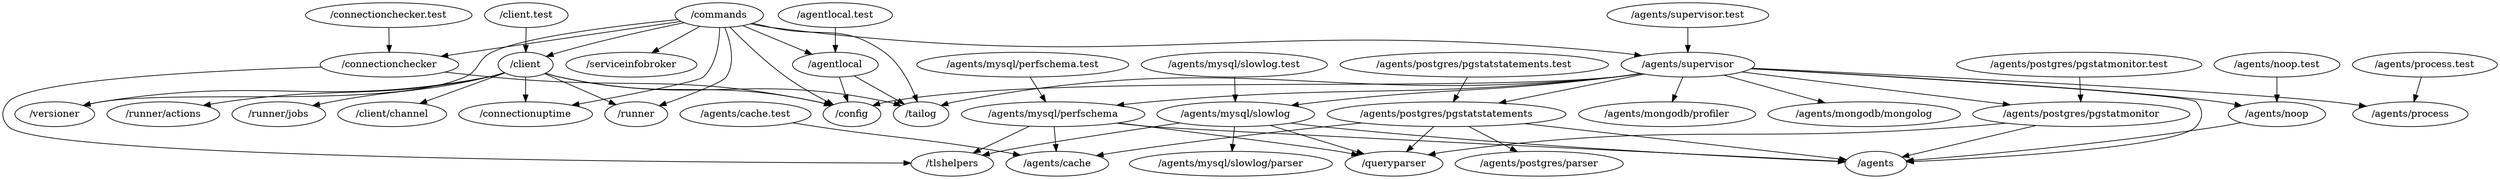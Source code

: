 digraph packages {
	"/agentlocal" -> "/config";
	"/agentlocal" -> "/tailog";
	"/agentlocal.test" -> "/agentlocal";
	"/agents/cache.test" -> "/agents/cache";
	"/agents/mysql/perfschema" -> "/agents";
	"/agents/mysql/perfschema" -> "/agents/cache";
	"/agents/mysql/perfschema" -> "/queryparser";
	"/agents/mysql/perfschema" -> "/tlshelpers";
	"/agents/mysql/perfschema.test" -> "/agents/mysql/perfschema";
	"/agents/mysql/slowlog" -> "/agents";
	"/agents/mysql/slowlog" -> "/agents/mysql/slowlog/parser";
	"/agents/mysql/slowlog" -> "/queryparser";
	"/agents/mysql/slowlog" -> "/tlshelpers";
	"/agents/mysql/slowlog.test" -> "/agents/mysql/slowlog";
	"/agents/noop" -> "/agents";
	"/agents/noop.test" -> "/agents/noop";
	"/agents/postgres/pgstatmonitor" -> "/agents";
	"/agents/postgres/pgstatmonitor" -> "/queryparser";
	"/agents/postgres/pgstatmonitor.test" -> "/agents/postgres/pgstatmonitor";
	"/agents/postgres/pgstatstatements" -> "/agents";
	"/agents/postgres/pgstatstatements" -> "/agents/cache";
	"/agents/postgres/pgstatstatements" -> "/agents/postgres/parser";
	"/agents/postgres/pgstatstatements" -> "/queryparser";
	"/agents/postgres/pgstatstatements.test" -> "/agents/postgres/pgstatstatements";
	"/agents/process.test" -> "/agents/process";
	"/agents/supervisor" -> "/agents";
	"/agents/supervisor" -> "/agents/mongodb/mongolog";
	"/agents/supervisor" -> "/agents/mongodb/profiler";
	"/agents/supervisor" -> "/agents/mysql/perfschema";
	"/agents/supervisor" -> "/agents/mysql/slowlog";
	"/agents/supervisor" -> "/agents/noop";
	"/agents/supervisor" -> "/agents/postgres/pgstatmonitor";
	"/agents/supervisor" -> "/agents/postgres/pgstatstatements";
	"/agents/supervisor" -> "/agents/process";
	"/agents/supervisor" -> "/config";
	"/agents/supervisor" -> "/tailog";
	"/agents/supervisor.test" -> "/agents/supervisor";
	"/client" -> "/client/channel";
	"/client" -> "/config";
	"/client" -> "/connectionuptime";
	"/client" -> "/runner";
	"/client" -> "/runner/actions";
	"/client" -> "/runner/jobs";
	"/client" -> "/tailog";
	"/client" -> "/versioner";
	"/client.test" -> "/client";
	"/commands" -> "/agentlocal";
	"/commands" -> "/agents/supervisor";
	"/commands" -> "/client";
	"/commands" -> "/config";
	"/commands" -> "/connectionchecker";
	"/commands" -> "/connectionuptime";
	"/commands" -> "/runner";
	"/commands" -> "/serviceinfobroker";
	"/commands" -> "/tailog";
	"/commands" -> "/versioner";
	"/connectionchecker" -> "/config";
	"/connectionchecker" -> "/tlshelpers";
	"/connectionchecker.test" -> "/connectionchecker";
}

